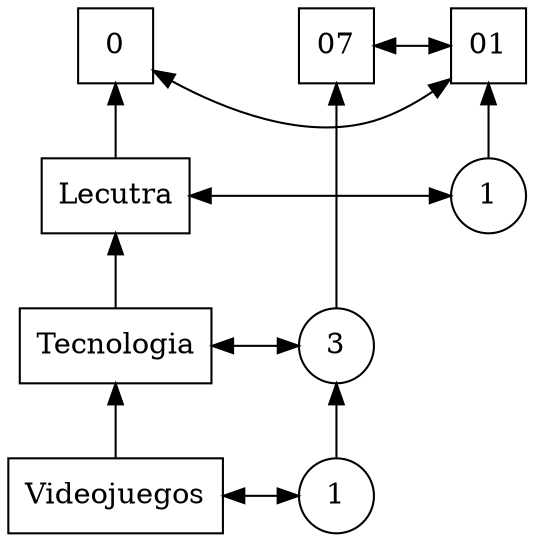 digraph {
rankdir = BT;
node [shape=rectangle, height=0.5, width=0.5];
graph[ nodesep = 0.5];
{ rank=same; nodo0; nodo01;}
 { rank=same; nodo01; nodo07;}
 { rank=same; nodoTecnologia; nodo07Tecnologia;}
 { rank=same; nodoVideojuegos; nodo07Videojuegos;}
 { rank=same; nodoLecutra; nodo01Lecutra;}
 nodo0 [label="0"]
nodo01 [label="01"]
nodo01->nodo0 [constraint=false; dir=both]
nodo07 [label="07"]
nodo07->nodo01 [constraint=false; dir=both]
nodoLecutra [label="Lecutra"]
nodoLecutra->nodo0 dir=both
nodoTecnologia [label="Tecnologia"]
nodoTecnologia->nodoLecutra dir=both
nodoVideojuegos [label="Videojuegos"]
nodoVideojuegos->nodoTecnologia dir=both
nodo07Tecnologia [label="3" shape=circle]
nodo07Tecnologia->nodo07 dir=both
nodo07Tecnologia->nodoTecnologia [constraint=false; dir=both]
nodo07Videojuegos [label="1" shape=circle]
nodo07Videojuegos->nodo07Tecnologia dir=both
nodo07Videojuegos->nodoVideojuegos [constraint=false; dir=both]
nodo01Lecutra [label="1" shape=circle]
nodo01Lecutra->nodo01 dir=both
nodo01Lecutra->nodoLecutra [constraint=false; dir=both]
{ rank=same; nodo01; nodo07; }
 }